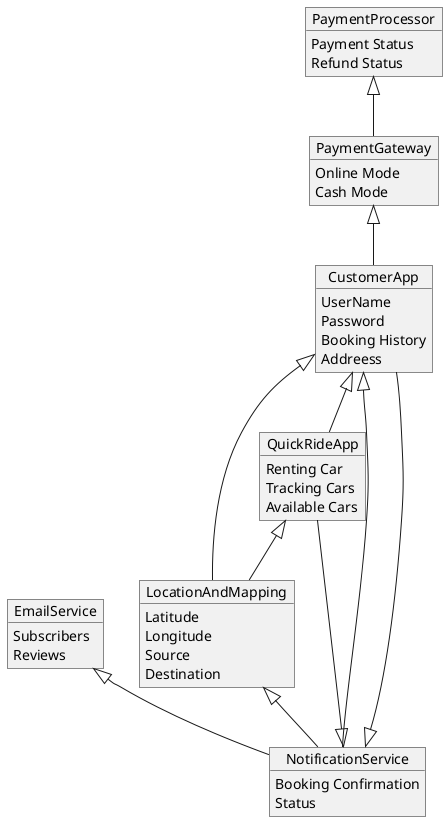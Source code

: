@startuml
object "CustomerApp" as CA
object "QuickRideApp" as QRA
object "LocationAndMapping" as LM
object "PaymentGateway" as PG
object "NotificationService" as NS
object "PaymentProcessor" as PP
object "EmailService" as ES

CA : UserName
CA : Password
CA : Booking History
CA : Addreess
QRA : Renting Car
QRA : Tracking Cars
QRA : Available Cars
LM : Latitude
LM : Longitude
LM : Source
LM : Destination
PG : Online Mode
PG : Cash Mode
NS : Booking Confirmation
NS : Status
PP : Payment Status
PP : Refund Status
ES : Subscribers
ES : Reviews


NS <|-- CA
PG <|-- CA
NS <|-- QRA
CA <|-- QRA
CA <|-- LM
QRA <|-- LM
PP <|-- PG
ES <|-- NS
CA <|-- NS
LM <|-- NS
@enduml
